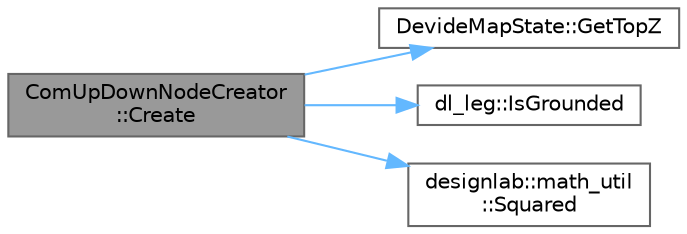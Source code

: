 digraph "ComUpDownNodeCreator::Create"
{
 // LATEX_PDF_SIZE
  bgcolor="transparent";
  edge [fontname=Helvetica,fontsize=10,labelfontname=Helvetica,labelfontsize=10];
  node [fontname=Helvetica,fontsize=10,shape=box,height=0.2,width=0.4];
  rankdir="LR";
  Node1 [id="Node000001",label="ComUpDownNodeCreator\l::Create",height=0.2,width=0.4,color="gray40", fillcolor="grey60", style="filled", fontcolor="black",tooltip="現在のノードから次のノード群を生成する"];
  Node1 -> Node2 [id="edge1_Node000001_Node000002",color="steelblue1",style="solid",tooltip=" "];
  Node2 [id="Node000002",label="DevideMapState::GetTopZ",height=0.2,width=0.4,color="grey40", fillcolor="white", style="filled",URL="$class_devide_map_state.html#a9519d3349374d58fe5ec391280f5d44d",tooltip="長方形状に切り分けられたマップから，最も高いZ座標を返す．"];
  Node1 -> Node3 [id="edge2_Node000001_Node000003",color="steelblue1",style="solid",tooltip=" "];
  Node3 [id="Node000003",label="dl_leg::IsGrounded",height=0.2,width=0.4,color="grey40", fillcolor="white", style="filled",URL="$namespacedl__leg.html#af9f9b0788c3b3049e8bbf659df946c20",tooltip="脚番号 leg_index 0 〜 5 に応じて，その脚が接地しているかを調べる．   脚は右前脚を0番として，時計回りに0,1,2,3,4,5となる．左前足が5番．"];
  Node1 -> Node4 [id="edge3_Node000001_Node000004",color="steelblue1",style="solid",tooltip=" "];
  Node4 [id="Node000004",label="designlab::math_util\l::Squared",height=0.2,width=0.4,color="grey40", fillcolor="white", style="filled",URL="$namespacedesignlab_1_1math__util.html#aac344740b983bd044c1f2211ea4d23a0",tooltip="2乗した値を返す関数．   整数型や，小数型のみを想定して作っているので，他の型で使うとエラーが出るかも．"];
}
